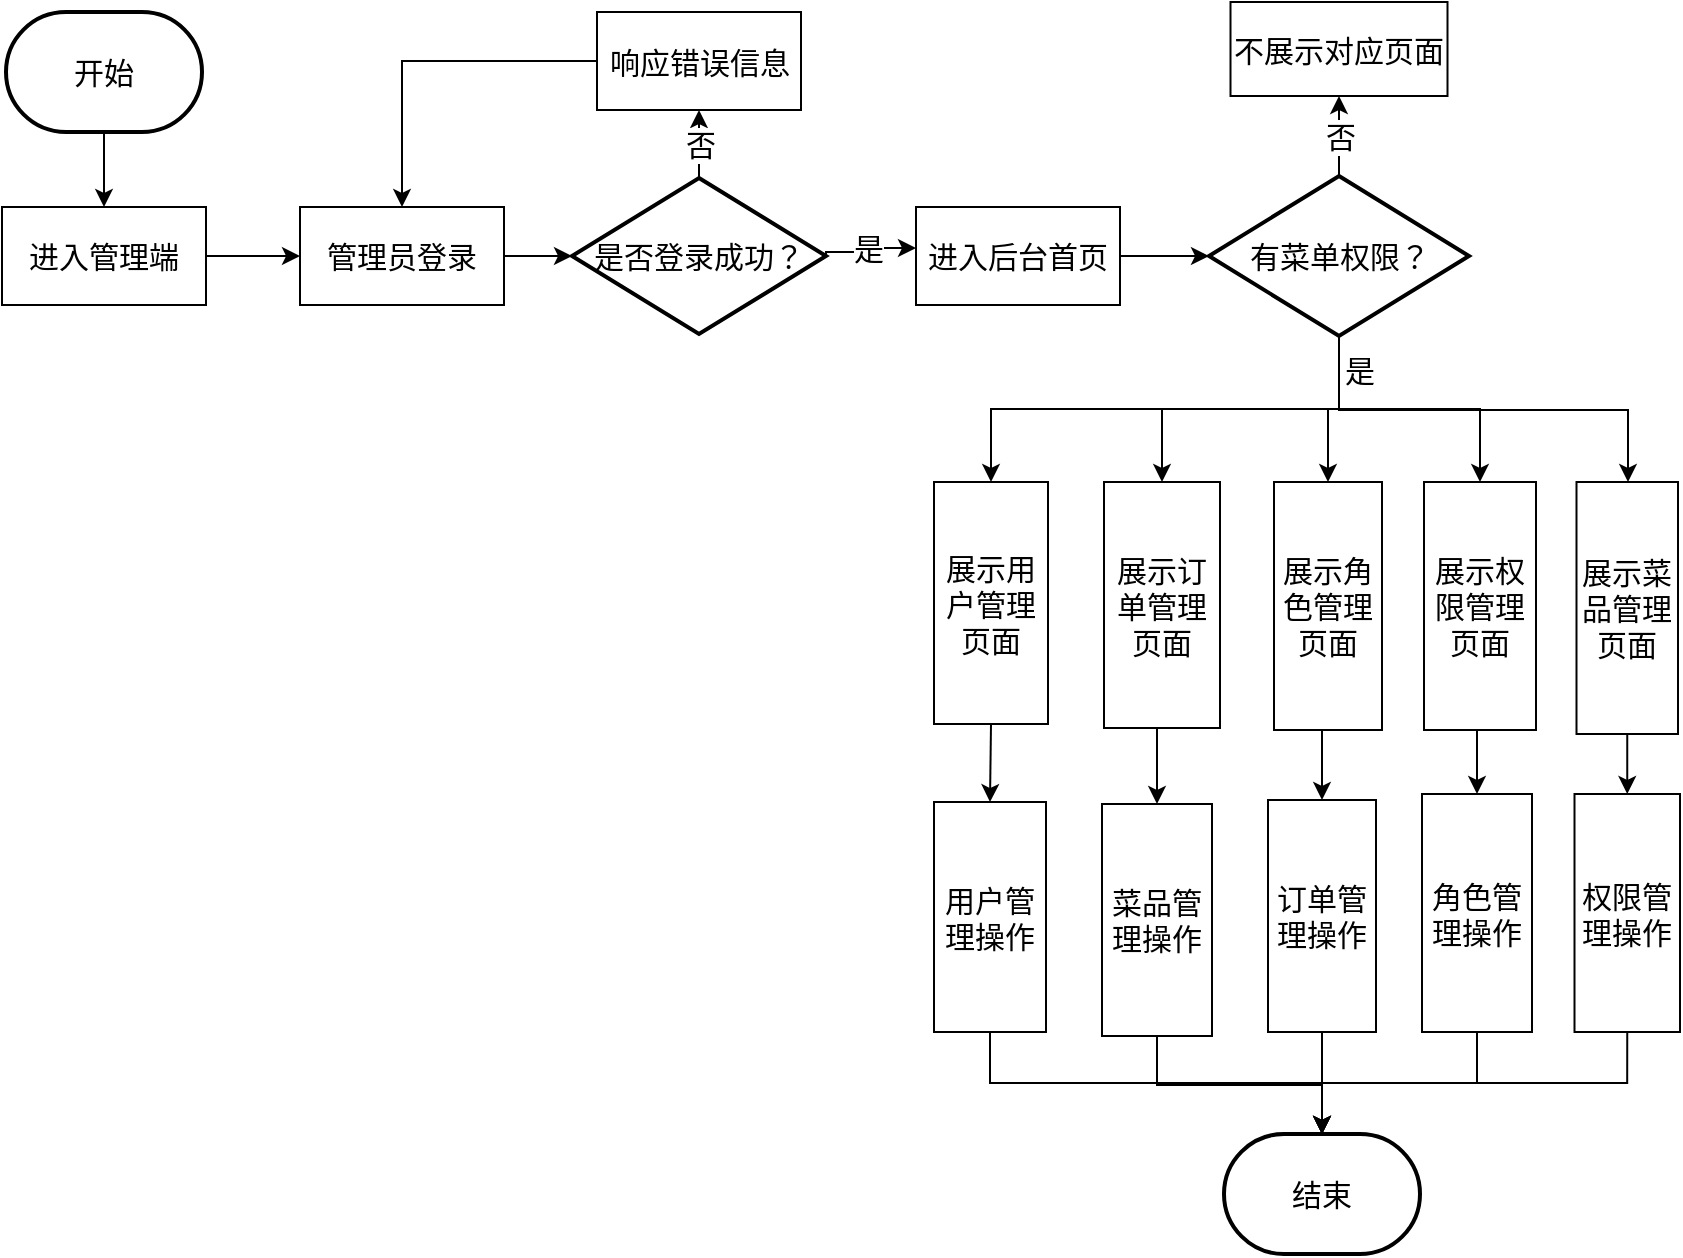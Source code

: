 <mxfile version="21.3.7" type="github">
  <diagram name="第 1 页" id="9Kqfr_1Xi7yAFTwyTwbF">
    <mxGraphModel dx="3468" dy="511" grid="0" gridSize="10" guides="1" tooltips="1" connect="1" arrows="1" fold="1" page="1" pageScale="1" pageWidth="827" pageHeight="1169" math="0" shadow="0">
      <root>
        <mxCell id="0" />
        <mxCell id="1" parent="0" />
        <mxCell id="Z8QvO9sLvHwf7a_8vPLx-87" style="edgeStyle=orthogonalEdgeStyle;rounded=0;orthogonalLoop=1;jettySize=auto;html=1;exitX=0.5;exitY=1;exitDx=0;exitDy=0;exitPerimeter=0;" parent="1" source="Z8QvO9sLvHwf7a_8vPLx-1" target="Z8QvO9sLvHwf7a_8vPLx-2" edge="1">
          <mxGeometry relative="1" as="geometry" />
        </mxCell>
        <mxCell id="Z8QvO9sLvHwf7a_8vPLx-1" value="开始" style="strokeWidth=2;html=1;shape=mxgraph.flowchart.terminator;whiteSpace=wrap;fontSize=15;" parent="1" vertex="1">
          <mxGeometry x="-2405" y="501" width="98" height="60" as="geometry" />
        </mxCell>
        <mxCell id="Z8QvO9sLvHwf7a_8vPLx-7" style="edgeStyle=orthogonalEdgeStyle;rounded=0;orthogonalLoop=1;jettySize=auto;html=1;exitX=1;exitY=0.5;exitDx=0;exitDy=0;entryX=0;entryY=0.5;entryDx=0;entryDy=0;" parent="1" source="Z8QvO9sLvHwf7a_8vPLx-2" target="Z8QvO9sLvHwf7a_8vPLx-6" edge="1">
          <mxGeometry relative="1" as="geometry" />
        </mxCell>
        <mxCell id="Z8QvO9sLvHwf7a_8vPLx-2" value="进入管理端" style="rounded=0;whiteSpace=wrap;html=1;fontSize=15;" parent="1" vertex="1">
          <mxGeometry x="-2407" y="598.5" width="102" height="49" as="geometry" />
        </mxCell>
        <mxCell id="Z8QvO9sLvHwf7a_8vPLx-9" style="edgeStyle=orthogonalEdgeStyle;rounded=0;orthogonalLoop=1;jettySize=auto;html=1;exitX=1;exitY=0.5;exitDx=0;exitDy=0;entryX=0;entryY=0.5;entryDx=0;entryDy=0;entryPerimeter=0;" parent="1" source="Z8QvO9sLvHwf7a_8vPLx-6" target="Z8QvO9sLvHwf7a_8vPLx-8" edge="1">
          <mxGeometry relative="1" as="geometry" />
        </mxCell>
        <mxCell id="Z8QvO9sLvHwf7a_8vPLx-6" value="管理员登录" style="rounded=0;whiteSpace=wrap;html=1;fontSize=15;" parent="1" vertex="1">
          <mxGeometry x="-2258" y="598.5" width="102" height="49" as="geometry" />
        </mxCell>
        <mxCell id="Z8QvO9sLvHwf7a_8vPLx-11" value="是" style="edgeStyle=orthogonalEdgeStyle;rounded=0;orthogonalLoop=1;jettySize=auto;html=1;exitX=1;exitY=0.5;exitDx=0;exitDy=0;exitPerimeter=0;fontSize=15;" parent="1" source="Z8QvO9sLvHwf7a_8vPLx-8" target="Z8QvO9sLvHwf7a_8vPLx-10" edge="1">
          <mxGeometry relative="1" as="geometry">
            <Array as="points">
              <mxPoint x="-1995" y="621" />
              <mxPoint x="-1975" y="621" />
              <mxPoint x="-1975" y="619" />
            </Array>
          </mxGeometry>
        </mxCell>
        <mxCell id="Z8QvO9sLvHwf7a_8vPLx-13" value="否" style="edgeStyle=orthogonalEdgeStyle;rounded=0;orthogonalLoop=1;jettySize=auto;html=1;fontSize=15;" parent="1" source="Z8QvO9sLvHwf7a_8vPLx-8" target="Z8QvO9sLvHwf7a_8vPLx-12" edge="1">
          <mxGeometry relative="1" as="geometry" />
        </mxCell>
        <mxCell id="Z8QvO9sLvHwf7a_8vPLx-8" value="&lt;font style=&quot;font-size: 15px;&quot;&gt;是否登录成功？&lt;/font&gt;" style="strokeWidth=2;html=1;shape=mxgraph.flowchart.decision;whiteSpace=wrap;fontSize=15;" parent="1" vertex="1">
          <mxGeometry x="-2122" y="584" width="127" height="78" as="geometry" />
        </mxCell>
        <mxCell id="E87VHhwychy4M5loe_eh-1" style="edgeStyle=orthogonalEdgeStyle;rounded=0;orthogonalLoop=1;jettySize=auto;html=1;exitX=1;exitY=0.5;exitDx=0;exitDy=0;entryX=0;entryY=0.5;entryDx=0;entryDy=0;entryPerimeter=0;" edge="1" parent="1" source="Z8QvO9sLvHwf7a_8vPLx-10" target="Z8QvO9sLvHwf7a_8vPLx-15">
          <mxGeometry relative="1" as="geometry" />
        </mxCell>
        <mxCell id="Z8QvO9sLvHwf7a_8vPLx-10" value="进入后台首页" style="rounded=0;whiteSpace=wrap;html=1;fontSize=15;" parent="1" vertex="1">
          <mxGeometry x="-1950" y="598.5" width="102" height="49" as="geometry" />
        </mxCell>
        <mxCell id="Z8QvO9sLvHwf7a_8vPLx-14" style="edgeStyle=orthogonalEdgeStyle;rounded=0;orthogonalLoop=1;jettySize=auto;html=1;exitX=0;exitY=0.5;exitDx=0;exitDy=0;" parent="1" source="Z8QvO9sLvHwf7a_8vPLx-12" target="Z8QvO9sLvHwf7a_8vPLx-6" edge="1">
          <mxGeometry relative="1" as="geometry" />
        </mxCell>
        <mxCell id="Z8QvO9sLvHwf7a_8vPLx-12" value="响应错误信息" style="rounded=0;whiteSpace=wrap;html=1;fontSize=15;" parent="1" vertex="1">
          <mxGeometry x="-2109.5" y="501" width="102" height="49" as="geometry" />
        </mxCell>
        <mxCell id="Z8QvO9sLvHwf7a_8vPLx-20" value="否" style="edgeStyle=orthogonalEdgeStyle;rounded=0;orthogonalLoop=1;jettySize=auto;html=1;exitX=0.5;exitY=0;exitDx=0;exitDy=0;exitPerimeter=0;entryX=0.5;entryY=1;entryDx=0;entryDy=0;fontSize=15;" parent="1" source="Z8QvO9sLvHwf7a_8vPLx-15" target="Z8QvO9sLvHwf7a_8vPLx-17" edge="1">
          <mxGeometry relative="1" as="geometry" />
        </mxCell>
        <mxCell id="Z8QvO9sLvHwf7a_8vPLx-76" style="edgeStyle=orthogonalEdgeStyle;rounded=0;orthogonalLoop=1;jettySize=auto;html=1;exitX=0.5;exitY=1;exitDx=0;exitDy=0;exitPerimeter=0;entryX=0.5;entryY=0;entryDx=0;entryDy=0;" parent="1" source="Z8QvO9sLvHwf7a_8vPLx-15" target="Z8QvO9sLvHwf7a_8vPLx-55" edge="1">
          <mxGeometry relative="1" as="geometry" />
        </mxCell>
        <mxCell id="Z8QvO9sLvHwf7a_8vPLx-77" style="edgeStyle=orthogonalEdgeStyle;rounded=0;orthogonalLoop=1;jettySize=auto;html=1;exitX=0.5;exitY=1;exitDx=0;exitDy=0;exitPerimeter=0;entryX=0.5;entryY=0;entryDx=0;entryDy=0;" parent="1" source="Z8QvO9sLvHwf7a_8vPLx-15" target="Z8QvO9sLvHwf7a_8vPLx-59" edge="1">
          <mxGeometry relative="1" as="geometry" />
        </mxCell>
        <mxCell id="Z8QvO9sLvHwf7a_8vPLx-78" style="edgeStyle=orthogonalEdgeStyle;rounded=0;orthogonalLoop=1;jettySize=auto;html=1;exitX=0.5;exitY=1;exitDx=0;exitDy=0;exitPerimeter=0;entryX=0.5;entryY=0;entryDx=0;entryDy=0;" parent="1" source="Z8QvO9sLvHwf7a_8vPLx-15" target="Z8QvO9sLvHwf7a_8vPLx-61" edge="1">
          <mxGeometry relative="1" as="geometry" />
        </mxCell>
        <mxCell id="Z8QvO9sLvHwf7a_8vPLx-80" style="edgeStyle=orthogonalEdgeStyle;rounded=0;orthogonalLoop=1;jettySize=auto;html=1;exitX=0.5;exitY=1;exitDx=0;exitDy=0;exitPerimeter=0;" parent="1" source="Z8QvO9sLvHwf7a_8vPLx-15" target="Z8QvO9sLvHwf7a_8vPLx-63" edge="1">
          <mxGeometry relative="1" as="geometry" />
        </mxCell>
        <mxCell id="Z8QvO9sLvHwf7a_8vPLx-81" style="edgeStyle=orthogonalEdgeStyle;rounded=0;orthogonalLoop=1;jettySize=auto;html=1;exitX=0.5;exitY=1;exitDx=0;exitDy=0;exitPerimeter=0;" parent="1" source="Z8QvO9sLvHwf7a_8vPLx-15" target="Z8QvO9sLvHwf7a_8vPLx-57" edge="1">
          <mxGeometry relative="1" as="geometry">
            <Array as="points">
              <mxPoint x="-1738" y="700" />
              <mxPoint x="-1594" y="700" />
            </Array>
          </mxGeometry>
        </mxCell>
        <mxCell id="Z8QvO9sLvHwf7a_8vPLx-15" value="&lt;font style=&quot;font-size: 15px;&quot;&gt;有菜单权限？&lt;/font&gt;" style="strokeWidth=2;html=1;shape=mxgraph.flowchart.decision;whiteSpace=wrap;fontSize=15;" parent="1" vertex="1">
          <mxGeometry x="-1803.5" y="583" width="130" height="80" as="geometry" />
        </mxCell>
        <mxCell id="Z8QvO9sLvHwf7a_8vPLx-17" value="不展示对应页面" style="rounded=0;whiteSpace=wrap;html=1;fontSize=15;" parent="1" vertex="1">
          <mxGeometry x="-1792.75" y="496" width="108.5" height="47" as="geometry" />
        </mxCell>
        <mxCell id="Z8QvO9sLvHwf7a_8vPLx-82" style="edgeStyle=orthogonalEdgeStyle;rounded=0;orthogonalLoop=1;jettySize=auto;html=1;exitX=0.5;exitY=1;exitDx=0;exitDy=0;entryX=0.5;entryY=0;entryDx=0;entryDy=0;" parent="1" source="Z8QvO9sLvHwf7a_8vPLx-55" target="Z8QvO9sLvHwf7a_8vPLx-75" edge="1">
          <mxGeometry relative="1" as="geometry" />
        </mxCell>
        <mxCell id="Z8QvO9sLvHwf7a_8vPLx-55" value="展示用户管理页面" style="rounded=0;whiteSpace=wrap;html=1;fontSize=15;" parent="1" vertex="1">
          <mxGeometry x="-1941" y="736" width="57" height="121" as="geometry" />
        </mxCell>
        <mxCell id="Z8QvO9sLvHwf7a_8vPLx-86" style="edgeStyle=orthogonalEdgeStyle;rounded=0;orthogonalLoop=1;jettySize=auto;html=1;exitX=0.5;exitY=1;exitDx=0;exitDy=0;entryX=0.5;entryY=0;entryDx=0;entryDy=0;" parent="1" source="Z8QvO9sLvHwf7a_8vPLx-57" target="Z8QvO9sLvHwf7a_8vPLx-73" edge="1">
          <mxGeometry relative="1" as="geometry" />
        </mxCell>
        <mxCell id="Z8QvO9sLvHwf7a_8vPLx-57" value="展示菜品管理页面" style="rounded=0;whiteSpace=wrap;html=1;fontSize=15;" parent="1" vertex="1">
          <mxGeometry x="-1619.75" y="736" width="50.75" height="126" as="geometry" />
        </mxCell>
        <mxCell id="Z8QvO9sLvHwf7a_8vPLx-83" style="edgeStyle=orthogonalEdgeStyle;rounded=0;orthogonalLoop=1;jettySize=auto;html=1;exitX=0.5;exitY=1;exitDx=0;exitDy=0;entryX=0.5;entryY=0;entryDx=0;entryDy=0;" parent="1" source="Z8QvO9sLvHwf7a_8vPLx-59" target="Z8QvO9sLvHwf7a_8vPLx-67" edge="1">
          <mxGeometry relative="1" as="geometry" />
        </mxCell>
        <mxCell id="Z8QvO9sLvHwf7a_8vPLx-59" value="展示订单管理页面" style="rounded=0;whiteSpace=wrap;html=1;fontSize=15;" parent="1" vertex="1">
          <mxGeometry x="-1856" y="736" width="58" height="123" as="geometry" />
        </mxCell>
        <mxCell id="Z8QvO9sLvHwf7a_8vPLx-84" style="edgeStyle=orthogonalEdgeStyle;rounded=0;orthogonalLoop=1;jettySize=auto;html=1;exitX=0.5;exitY=1;exitDx=0;exitDy=0;entryX=0.5;entryY=0;entryDx=0;entryDy=0;" parent="1" source="Z8QvO9sLvHwf7a_8vPLx-61" target="Z8QvO9sLvHwf7a_8vPLx-69" edge="1">
          <mxGeometry relative="1" as="geometry" />
        </mxCell>
        <mxCell id="Z8QvO9sLvHwf7a_8vPLx-61" value="展示角色管理页面" style="rounded=0;whiteSpace=wrap;html=1;fontSize=15;" parent="1" vertex="1">
          <mxGeometry x="-1771" y="736" width="54" height="124" as="geometry" />
        </mxCell>
        <mxCell id="Z8QvO9sLvHwf7a_8vPLx-85" style="edgeStyle=orthogonalEdgeStyle;rounded=0;orthogonalLoop=1;jettySize=auto;html=1;exitX=0.5;exitY=1;exitDx=0;exitDy=0;entryX=0.5;entryY=0;entryDx=0;entryDy=0;" parent="1" source="Z8QvO9sLvHwf7a_8vPLx-63" target="Z8QvO9sLvHwf7a_8vPLx-71" edge="1">
          <mxGeometry relative="1" as="geometry" />
        </mxCell>
        <mxCell id="Z8QvO9sLvHwf7a_8vPLx-63" value="展示权限管理页面" style="rounded=0;whiteSpace=wrap;html=1;fontSize=15;" parent="1" vertex="1">
          <mxGeometry x="-1696" y="736" width="56" height="124" as="geometry" />
        </mxCell>
        <mxCell id="Z8QvO9sLvHwf7a_8vPLx-91" style="edgeStyle=orthogonalEdgeStyle;rounded=0;orthogonalLoop=1;jettySize=auto;html=1;exitX=0.5;exitY=1;exitDx=0;exitDy=0;entryX=0.5;entryY=0;entryDx=0;entryDy=0;entryPerimeter=0;" parent="1" source="Z8QvO9sLvHwf7a_8vPLx-67" target="Z8QvO9sLvHwf7a_8vPLx-88" edge="1">
          <mxGeometry relative="1" as="geometry" />
        </mxCell>
        <mxCell id="Z8QvO9sLvHwf7a_8vPLx-67" value="菜品管理操作" style="rounded=0;whiteSpace=wrap;html=1;fontSize=15;" parent="1" vertex="1">
          <mxGeometry x="-1857" y="897" width="55" height="116" as="geometry" />
        </mxCell>
        <mxCell id="Z8QvO9sLvHwf7a_8vPLx-92" style="edgeStyle=orthogonalEdgeStyle;rounded=0;orthogonalLoop=1;jettySize=auto;html=1;exitX=0.5;exitY=1;exitDx=0;exitDy=0;" parent="1" source="Z8QvO9sLvHwf7a_8vPLx-69" target="Z8QvO9sLvHwf7a_8vPLx-88" edge="1">
          <mxGeometry relative="1" as="geometry" />
        </mxCell>
        <mxCell id="Z8QvO9sLvHwf7a_8vPLx-69" value="订单管理操作" style="rounded=0;whiteSpace=wrap;html=1;fontSize=15;" parent="1" vertex="1">
          <mxGeometry x="-1774" y="895" width="54" height="116" as="geometry" />
        </mxCell>
        <mxCell id="Z8QvO9sLvHwf7a_8vPLx-94" style="edgeStyle=orthogonalEdgeStyle;rounded=0;orthogonalLoop=1;jettySize=auto;html=1;exitX=0.5;exitY=1;exitDx=0;exitDy=0;entryX=0.5;entryY=0;entryDx=0;entryDy=0;entryPerimeter=0;" parent="1" source="Z8QvO9sLvHwf7a_8vPLx-71" target="Z8QvO9sLvHwf7a_8vPLx-88" edge="1">
          <mxGeometry relative="1" as="geometry" />
        </mxCell>
        <mxCell id="Z8QvO9sLvHwf7a_8vPLx-71" value="角色管理操作" style="rounded=0;whiteSpace=wrap;html=1;fontSize=15;" parent="1" vertex="1">
          <mxGeometry x="-1697" y="892" width="55" height="119" as="geometry" />
        </mxCell>
        <mxCell id="Z8QvO9sLvHwf7a_8vPLx-95" style="edgeStyle=orthogonalEdgeStyle;rounded=0;orthogonalLoop=1;jettySize=auto;html=1;exitX=0.5;exitY=1;exitDx=0;exitDy=0;entryX=0.5;entryY=0;entryDx=0;entryDy=0;entryPerimeter=0;" parent="1" source="Z8QvO9sLvHwf7a_8vPLx-73" target="Z8QvO9sLvHwf7a_8vPLx-88" edge="1">
          <mxGeometry relative="1" as="geometry">
            <mxPoint x="-1732.871" y="1053.336" as="targetPoint" />
          </mxGeometry>
        </mxCell>
        <mxCell id="Z8QvO9sLvHwf7a_8vPLx-73" value="权限管理操作" style="rounded=0;whiteSpace=wrap;html=1;fontSize=15;" parent="1" vertex="1">
          <mxGeometry x="-1620.75" y="892" width="52.75" height="119" as="geometry" />
        </mxCell>
        <mxCell id="Z8QvO9sLvHwf7a_8vPLx-89" style="edgeStyle=orthogonalEdgeStyle;rounded=0;orthogonalLoop=1;jettySize=auto;html=1;exitX=0.5;exitY=1;exitDx=0;exitDy=0;" parent="1" source="Z8QvO9sLvHwf7a_8vPLx-75" target="Z8QvO9sLvHwf7a_8vPLx-88" edge="1">
          <mxGeometry relative="1" as="geometry" />
        </mxCell>
        <mxCell id="Z8QvO9sLvHwf7a_8vPLx-75" value="用户管理操作" style="rounded=0;whiteSpace=wrap;html=1;fontSize=15;" parent="1" vertex="1">
          <mxGeometry x="-1941" y="896" width="56" height="115" as="geometry" />
        </mxCell>
        <mxCell id="Z8QvO9sLvHwf7a_8vPLx-88" value="结束" style="strokeWidth=2;html=1;shape=mxgraph.flowchart.terminator;whiteSpace=wrap;fontSize=15;" parent="1" vertex="1">
          <mxGeometry x="-1796" y="1062" width="98" height="60" as="geometry" />
        </mxCell>
        <mxCell id="E87VHhwychy4M5loe_eh-2" value="是" style="text;html=1;strokeColor=none;fillColor=none;align=center;verticalAlign=middle;whiteSpace=wrap;rounded=0;fontSize=15;" vertex="1" parent="1">
          <mxGeometry x="-1758" y="665" width="60" height="30" as="geometry" />
        </mxCell>
      </root>
    </mxGraphModel>
  </diagram>
</mxfile>

